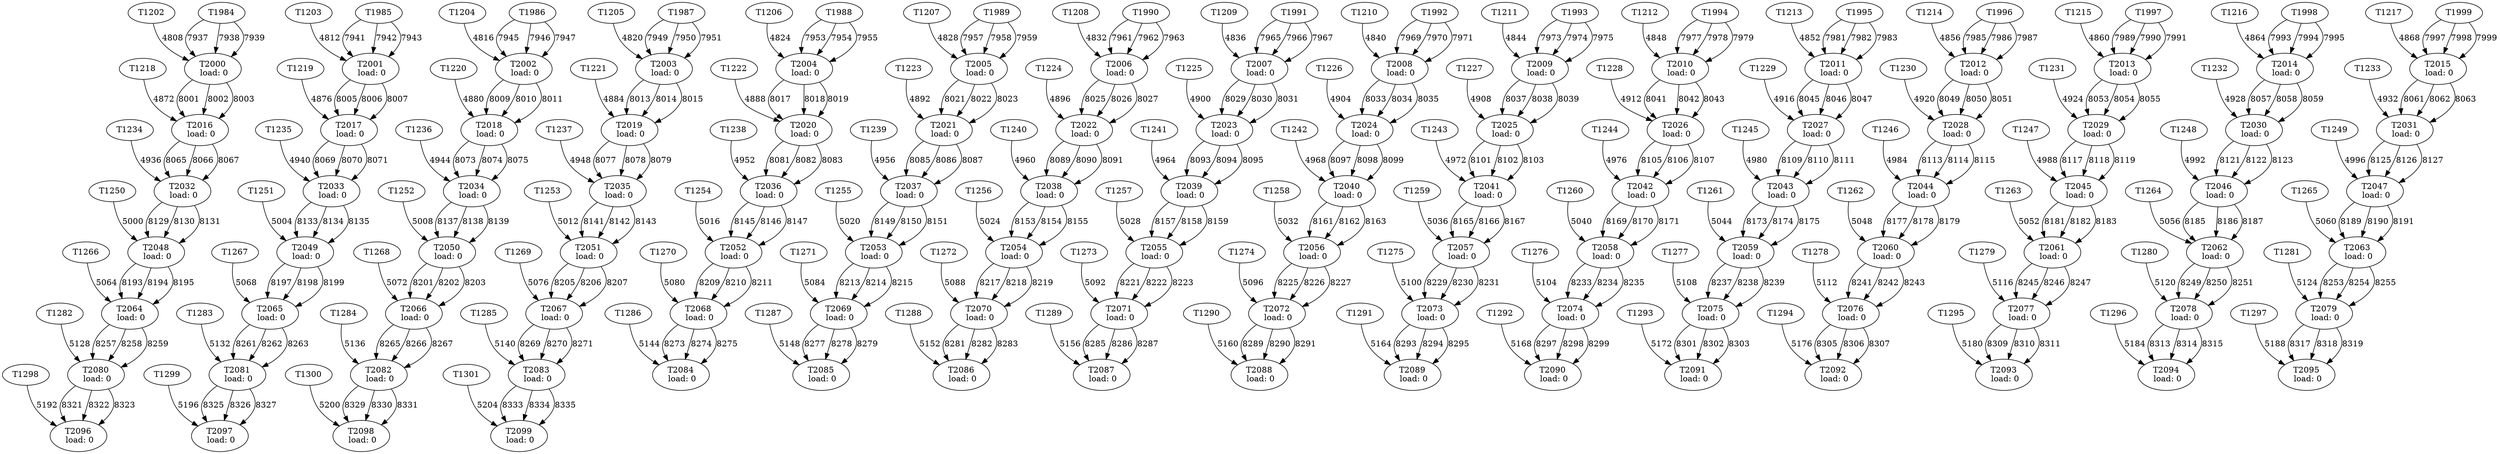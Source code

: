 digraph taskgraph {
	T2000 [label= "T2000\n load: 0"];
	T1202 -> T2000[label=4808];
	T1984 -> T2000[label=7937];
	T1984 -> T2000[label=7938];
	T1984 -> T2000[label=7939];
	T2001 [label= "T2001\n load: 0"];
	T1203 -> T2001[label=4812];
	T1985 -> T2001[label=7941];
	T1985 -> T2001[label=7942];
	T1985 -> T2001[label=7943];
	T2002 [label= "T2002\n load: 0"];
	T1204 -> T2002[label=4816];
	T1986 -> T2002[label=7945];
	T1986 -> T2002[label=7946];
	T1986 -> T2002[label=7947];
	T2003 [label= "T2003\n load: 0"];
	T1205 -> T2003[label=4820];
	T1987 -> T2003[label=7949];
	T1987 -> T2003[label=7950];
	T1987 -> T2003[label=7951];
	T2004 [label= "T2004\n load: 0"];
	T1206 -> T2004[label=4824];
	T1988 -> T2004[label=7953];
	T1988 -> T2004[label=7954];
	T1988 -> T2004[label=7955];
	T2005 [label= "T2005\n load: 0"];
	T1207 -> T2005[label=4828];
	T1989 -> T2005[label=7957];
	T1989 -> T2005[label=7958];
	T1989 -> T2005[label=7959];
	T2006 [label= "T2006\n load: 0"];
	T1208 -> T2006[label=4832];
	T1990 -> T2006[label=7961];
	T1990 -> T2006[label=7962];
	T1990 -> T2006[label=7963];
	T2007 [label= "T2007\n load: 0"];
	T1209 -> T2007[label=4836];
	T1991 -> T2007[label=7965];
	T1991 -> T2007[label=7966];
	T1991 -> T2007[label=7967];
	T2008 [label= "T2008\n load: 0"];
	T1210 -> T2008[label=4840];
	T1992 -> T2008[label=7969];
	T1992 -> T2008[label=7970];
	T1992 -> T2008[label=7971];
	T2009 [label= "T2009\n load: 0"];
	T1211 -> T2009[label=4844];
	T1993 -> T2009[label=7973];
	T1993 -> T2009[label=7974];
	T1993 -> T2009[label=7975];
	T2010 [label= "T2010\n load: 0"];
	T1212 -> T2010[label=4848];
	T1994 -> T2010[label=7977];
	T1994 -> T2010[label=7978];
	T1994 -> T2010[label=7979];
	T2011 [label= "T2011\n load: 0"];
	T1213 -> T2011[label=4852];
	T1995 -> T2011[label=7981];
	T1995 -> T2011[label=7982];
	T1995 -> T2011[label=7983];
	T2012 [label= "T2012\n load: 0"];
	T1214 -> T2012[label=4856];
	T1996 -> T2012[label=7985];
	T1996 -> T2012[label=7986];
	T1996 -> T2012[label=7987];
	T2013 [label= "T2013\n load: 0"];
	T1215 -> T2013[label=4860];
	T1997 -> T2013[label=7989];
	T1997 -> T2013[label=7990];
	T1997 -> T2013[label=7991];
	T2014 [label= "T2014\n load: 0"];
	T1216 -> T2014[label=4864];
	T1998 -> T2014[label=7993];
	T1998 -> T2014[label=7994];
	T1998 -> T2014[label=7995];
	T2015 [label= "T2015\n load: 0"];
	T1217 -> T2015[label=4868];
	T1999 -> T2015[label=7997];
	T1999 -> T2015[label=7998];
	T1999 -> T2015[label=7999];
	T2016 [label= "T2016\n load: 0"];
	T1218 -> T2016[label=4872];
	T2000 -> T2016[label=8001];
	T2000 -> T2016[label=8002];
	T2000 -> T2016[label=8003];
	T2017 [label= "T2017\n load: 0"];
	T1219 -> T2017[label=4876];
	T2001 -> T2017[label=8005];
	T2001 -> T2017[label=8006];
	T2001 -> T2017[label=8007];
	T2018 [label= "T2018\n load: 0"];
	T1220 -> T2018[label=4880];
	T2002 -> T2018[label=8009];
	T2002 -> T2018[label=8010];
	T2002 -> T2018[label=8011];
	T2019 [label= "T2019\n load: 0"];
	T1221 -> T2019[label=4884];
	T2003 -> T2019[label=8013];
	T2003 -> T2019[label=8014];
	T2003 -> T2019[label=8015];
	T2020 [label= "T2020\n load: 0"];
	T1222 -> T2020[label=4888];
	T2004 -> T2020[label=8017];
	T2004 -> T2020[label=8018];
	T2004 -> T2020[label=8019];
	T2021 [label= "T2021\n load: 0"];
	T1223 -> T2021[label=4892];
	T2005 -> T2021[label=8021];
	T2005 -> T2021[label=8022];
	T2005 -> T2021[label=8023];
	T2022 [label= "T2022\n load: 0"];
	T1224 -> T2022[label=4896];
	T2006 -> T2022[label=8025];
	T2006 -> T2022[label=8026];
	T2006 -> T2022[label=8027];
	T2023 [label= "T2023\n load: 0"];
	T1225 -> T2023[label=4900];
	T2007 -> T2023[label=8029];
	T2007 -> T2023[label=8030];
	T2007 -> T2023[label=8031];
	T2024 [label= "T2024\n load: 0"];
	T1226 -> T2024[label=4904];
	T2008 -> T2024[label=8033];
	T2008 -> T2024[label=8034];
	T2008 -> T2024[label=8035];
	T2025 [label= "T2025\n load: 0"];
	T1227 -> T2025[label=4908];
	T2009 -> T2025[label=8037];
	T2009 -> T2025[label=8038];
	T2009 -> T2025[label=8039];
	T2026 [label= "T2026\n load: 0"];
	T1228 -> T2026[label=4912];
	T2010 -> T2026[label=8041];
	T2010 -> T2026[label=8042];
	T2010 -> T2026[label=8043];
	T2027 [label= "T2027\n load: 0"];
	T1229 -> T2027[label=4916];
	T2011 -> T2027[label=8045];
	T2011 -> T2027[label=8046];
	T2011 -> T2027[label=8047];
	T2028 [label= "T2028\n load: 0"];
	T1230 -> T2028[label=4920];
	T2012 -> T2028[label=8049];
	T2012 -> T2028[label=8050];
	T2012 -> T2028[label=8051];
	T2029 [label= "T2029\n load: 0"];
	T1231 -> T2029[label=4924];
	T2013 -> T2029[label=8053];
	T2013 -> T2029[label=8054];
	T2013 -> T2029[label=8055];
	T2030 [label= "T2030\n load: 0"];
	T1232 -> T2030[label=4928];
	T2014 -> T2030[label=8057];
	T2014 -> T2030[label=8058];
	T2014 -> T2030[label=8059];
	T2031 [label= "T2031\n load: 0"];
	T1233 -> T2031[label=4932];
	T2015 -> T2031[label=8061];
	T2015 -> T2031[label=8062];
	T2015 -> T2031[label=8063];
	T2032 [label= "T2032\n load: 0"];
	T1234 -> T2032[label=4936];
	T2016 -> T2032[label=8065];
	T2016 -> T2032[label=8066];
	T2016 -> T2032[label=8067];
	T2033 [label= "T2033\n load: 0"];
	T1235 -> T2033[label=4940];
	T2017 -> T2033[label=8069];
	T2017 -> T2033[label=8070];
	T2017 -> T2033[label=8071];
	T2034 [label= "T2034\n load: 0"];
	T1236 -> T2034[label=4944];
	T2018 -> T2034[label=8073];
	T2018 -> T2034[label=8074];
	T2018 -> T2034[label=8075];
	T2035 [label= "T2035\n load: 0"];
	T1237 -> T2035[label=4948];
	T2019 -> T2035[label=8077];
	T2019 -> T2035[label=8078];
	T2019 -> T2035[label=8079];
	T2036 [label= "T2036\n load: 0"];
	T1238 -> T2036[label=4952];
	T2020 -> T2036[label=8081];
	T2020 -> T2036[label=8082];
	T2020 -> T2036[label=8083];
	T2037 [label= "T2037\n load: 0"];
	T1239 -> T2037[label=4956];
	T2021 -> T2037[label=8085];
	T2021 -> T2037[label=8086];
	T2021 -> T2037[label=8087];
	T2038 [label= "T2038\n load: 0"];
	T1240 -> T2038[label=4960];
	T2022 -> T2038[label=8089];
	T2022 -> T2038[label=8090];
	T2022 -> T2038[label=8091];
	T2039 [label= "T2039\n load: 0"];
	T1241 -> T2039[label=4964];
	T2023 -> T2039[label=8093];
	T2023 -> T2039[label=8094];
	T2023 -> T2039[label=8095];
	T2040 [label= "T2040\n load: 0"];
	T1242 -> T2040[label=4968];
	T2024 -> T2040[label=8097];
	T2024 -> T2040[label=8098];
	T2024 -> T2040[label=8099];
	T2041 [label= "T2041\n load: 0"];
	T1243 -> T2041[label=4972];
	T2025 -> T2041[label=8101];
	T2025 -> T2041[label=8102];
	T2025 -> T2041[label=8103];
	T2042 [label= "T2042\n load: 0"];
	T1244 -> T2042[label=4976];
	T2026 -> T2042[label=8105];
	T2026 -> T2042[label=8106];
	T2026 -> T2042[label=8107];
	T2043 [label= "T2043\n load: 0"];
	T1245 -> T2043[label=4980];
	T2027 -> T2043[label=8109];
	T2027 -> T2043[label=8110];
	T2027 -> T2043[label=8111];
	T2044 [label= "T2044\n load: 0"];
	T1246 -> T2044[label=4984];
	T2028 -> T2044[label=8113];
	T2028 -> T2044[label=8114];
	T2028 -> T2044[label=8115];
	T2045 [label= "T2045\n load: 0"];
	T1247 -> T2045[label=4988];
	T2029 -> T2045[label=8117];
	T2029 -> T2045[label=8118];
	T2029 -> T2045[label=8119];
	T2046 [label= "T2046\n load: 0"];
	T1248 -> T2046[label=4992];
	T2030 -> T2046[label=8121];
	T2030 -> T2046[label=8122];
	T2030 -> T2046[label=8123];
	T2047 [label= "T2047\n load: 0"];
	T1249 -> T2047[label=4996];
	T2031 -> T2047[label=8125];
	T2031 -> T2047[label=8126];
	T2031 -> T2047[label=8127];
	T2048 [label= "T2048\n load: 0"];
	T1250 -> T2048[label=5000];
	T2032 -> T2048[label=8129];
	T2032 -> T2048[label=8130];
	T2032 -> T2048[label=8131];
	T2049 [label= "T2049\n load: 0"];
	T1251 -> T2049[label=5004];
	T2033 -> T2049[label=8133];
	T2033 -> T2049[label=8134];
	T2033 -> T2049[label=8135];
	T2050 [label= "T2050\n load: 0"];
	T1252 -> T2050[label=5008];
	T2034 -> T2050[label=8137];
	T2034 -> T2050[label=8138];
	T2034 -> T2050[label=8139];
	T2051 [label= "T2051\n load: 0"];
	T1253 -> T2051[label=5012];
	T2035 -> T2051[label=8141];
	T2035 -> T2051[label=8142];
	T2035 -> T2051[label=8143];
	T2052 [label= "T2052\n load: 0"];
	T1254 -> T2052[label=5016];
	T2036 -> T2052[label=8145];
	T2036 -> T2052[label=8146];
	T2036 -> T2052[label=8147];
	T2053 [label= "T2053\n load: 0"];
	T1255 -> T2053[label=5020];
	T2037 -> T2053[label=8149];
	T2037 -> T2053[label=8150];
	T2037 -> T2053[label=8151];
	T2054 [label= "T2054\n load: 0"];
	T1256 -> T2054[label=5024];
	T2038 -> T2054[label=8153];
	T2038 -> T2054[label=8154];
	T2038 -> T2054[label=8155];
	T2055 [label= "T2055\n load: 0"];
	T1257 -> T2055[label=5028];
	T2039 -> T2055[label=8157];
	T2039 -> T2055[label=8158];
	T2039 -> T2055[label=8159];
	T2056 [label= "T2056\n load: 0"];
	T1258 -> T2056[label=5032];
	T2040 -> T2056[label=8161];
	T2040 -> T2056[label=8162];
	T2040 -> T2056[label=8163];
	T2057 [label= "T2057\n load: 0"];
	T1259 -> T2057[label=5036];
	T2041 -> T2057[label=8165];
	T2041 -> T2057[label=8166];
	T2041 -> T2057[label=8167];
	T2058 [label= "T2058\n load: 0"];
	T1260 -> T2058[label=5040];
	T2042 -> T2058[label=8169];
	T2042 -> T2058[label=8170];
	T2042 -> T2058[label=8171];
	T2059 [label= "T2059\n load: 0"];
	T1261 -> T2059[label=5044];
	T2043 -> T2059[label=8173];
	T2043 -> T2059[label=8174];
	T2043 -> T2059[label=8175];
	T2060 [label= "T2060\n load: 0"];
	T1262 -> T2060[label=5048];
	T2044 -> T2060[label=8177];
	T2044 -> T2060[label=8178];
	T2044 -> T2060[label=8179];
	T2061 [label= "T2061\n load: 0"];
	T1263 -> T2061[label=5052];
	T2045 -> T2061[label=8181];
	T2045 -> T2061[label=8182];
	T2045 -> T2061[label=8183];
	T2062 [label= "T2062\n load: 0"];
	T1264 -> T2062[label=5056];
	T2046 -> T2062[label=8185];
	T2046 -> T2062[label=8186];
	T2046 -> T2062[label=8187];
	T2063 [label= "T2063\n load: 0"];
	T1265 -> T2063[label=5060];
	T2047 -> T2063[label=8189];
	T2047 -> T2063[label=8190];
	T2047 -> T2063[label=8191];
	T2064 [label= "T2064\n load: 0"];
	T1266 -> T2064[label=5064];
	T2048 -> T2064[label=8193];
	T2048 -> T2064[label=8194];
	T2048 -> T2064[label=8195];
	T2065 [label= "T2065\n load: 0"];
	T1267 -> T2065[label=5068];
	T2049 -> T2065[label=8197];
	T2049 -> T2065[label=8198];
	T2049 -> T2065[label=8199];
	T2066 [label= "T2066\n load: 0"];
	T1268 -> T2066[label=5072];
	T2050 -> T2066[label=8201];
	T2050 -> T2066[label=8202];
	T2050 -> T2066[label=8203];
	T2067 [label= "T2067\n load: 0"];
	T1269 -> T2067[label=5076];
	T2051 -> T2067[label=8205];
	T2051 -> T2067[label=8206];
	T2051 -> T2067[label=8207];
	T2068 [label= "T2068\n load: 0"];
	T1270 -> T2068[label=5080];
	T2052 -> T2068[label=8209];
	T2052 -> T2068[label=8210];
	T2052 -> T2068[label=8211];
	T2069 [label= "T2069\n load: 0"];
	T1271 -> T2069[label=5084];
	T2053 -> T2069[label=8213];
	T2053 -> T2069[label=8214];
	T2053 -> T2069[label=8215];
	T2070 [label= "T2070\n load: 0"];
	T1272 -> T2070[label=5088];
	T2054 -> T2070[label=8217];
	T2054 -> T2070[label=8218];
	T2054 -> T2070[label=8219];
	T2071 [label= "T2071\n load: 0"];
	T1273 -> T2071[label=5092];
	T2055 -> T2071[label=8221];
	T2055 -> T2071[label=8222];
	T2055 -> T2071[label=8223];
	T2072 [label= "T2072\n load: 0"];
	T1274 -> T2072[label=5096];
	T2056 -> T2072[label=8225];
	T2056 -> T2072[label=8226];
	T2056 -> T2072[label=8227];
	T2073 [label= "T2073\n load: 0"];
	T1275 -> T2073[label=5100];
	T2057 -> T2073[label=8229];
	T2057 -> T2073[label=8230];
	T2057 -> T2073[label=8231];
	T2074 [label= "T2074\n load: 0"];
	T1276 -> T2074[label=5104];
	T2058 -> T2074[label=8233];
	T2058 -> T2074[label=8234];
	T2058 -> T2074[label=8235];
	T2075 [label= "T2075\n load: 0"];
	T1277 -> T2075[label=5108];
	T2059 -> T2075[label=8237];
	T2059 -> T2075[label=8238];
	T2059 -> T2075[label=8239];
	T2076 [label= "T2076\n load: 0"];
	T1278 -> T2076[label=5112];
	T2060 -> T2076[label=8241];
	T2060 -> T2076[label=8242];
	T2060 -> T2076[label=8243];
	T2077 [label= "T2077\n load: 0"];
	T1279 -> T2077[label=5116];
	T2061 -> T2077[label=8245];
	T2061 -> T2077[label=8246];
	T2061 -> T2077[label=8247];
	T2078 [label= "T2078\n load: 0"];
	T1280 -> T2078[label=5120];
	T2062 -> T2078[label=8249];
	T2062 -> T2078[label=8250];
	T2062 -> T2078[label=8251];
	T2079 [label= "T2079\n load: 0"];
	T1281 -> T2079[label=5124];
	T2063 -> T2079[label=8253];
	T2063 -> T2079[label=8254];
	T2063 -> T2079[label=8255];
	T2080 [label= "T2080\n load: 0"];
	T1282 -> T2080[label=5128];
	T2064 -> T2080[label=8257];
	T2064 -> T2080[label=8258];
	T2064 -> T2080[label=8259];
	T2081 [label= "T2081\n load: 0"];
	T1283 -> T2081[label=5132];
	T2065 -> T2081[label=8261];
	T2065 -> T2081[label=8262];
	T2065 -> T2081[label=8263];
	T2082 [label= "T2082\n load: 0"];
	T1284 -> T2082[label=5136];
	T2066 -> T2082[label=8265];
	T2066 -> T2082[label=8266];
	T2066 -> T2082[label=8267];
	T2083 [label= "T2083\n load: 0"];
	T1285 -> T2083[label=5140];
	T2067 -> T2083[label=8269];
	T2067 -> T2083[label=8270];
	T2067 -> T2083[label=8271];
	T2084 [label= "T2084\n load: 0"];
	T1286 -> T2084[label=5144];
	T2068 -> T2084[label=8273];
	T2068 -> T2084[label=8274];
	T2068 -> T2084[label=8275];
	T2085 [label= "T2085\n load: 0"];
	T1287 -> T2085[label=5148];
	T2069 -> T2085[label=8277];
	T2069 -> T2085[label=8278];
	T2069 -> T2085[label=8279];
	T2086 [label= "T2086\n load: 0"];
	T1288 -> T2086[label=5152];
	T2070 -> T2086[label=8281];
	T2070 -> T2086[label=8282];
	T2070 -> T2086[label=8283];
	T2087 [label= "T2087\n load: 0"];
	T1289 -> T2087[label=5156];
	T2071 -> T2087[label=8285];
	T2071 -> T2087[label=8286];
	T2071 -> T2087[label=8287];
	T2088 [label= "T2088\n load: 0"];
	T1290 -> T2088[label=5160];
	T2072 -> T2088[label=8289];
	T2072 -> T2088[label=8290];
	T2072 -> T2088[label=8291];
	T2089 [label= "T2089\n load: 0"];
	T1291 -> T2089[label=5164];
	T2073 -> T2089[label=8293];
	T2073 -> T2089[label=8294];
	T2073 -> T2089[label=8295];
	T2090 [label= "T2090\n load: 0"];
	T1292 -> T2090[label=5168];
	T2074 -> T2090[label=8297];
	T2074 -> T2090[label=8298];
	T2074 -> T2090[label=8299];
	T2091 [label= "T2091\n load: 0"];
	T1293 -> T2091[label=5172];
	T2075 -> T2091[label=8301];
	T2075 -> T2091[label=8302];
	T2075 -> T2091[label=8303];
	T2092 [label= "T2092\n load: 0"];
	T1294 -> T2092[label=5176];
	T2076 -> T2092[label=8305];
	T2076 -> T2092[label=8306];
	T2076 -> T2092[label=8307];
	T2093 [label= "T2093\n load: 0"];
	T1295 -> T2093[label=5180];
	T2077 -> T2093[label=8309];
	T2077 -> T2093[label=8310];
	T2077 -> T2093[label=8311];
	T2094 [label= "T2094\n load: 0"];
	T1296 -> T2094[label=5184];
	T2078 -> T2094[label=8313];
	T2078 -> T2094[label=8314];
	T2078 -> T2094[label=8315];
	T2095 [label= "T2095\n load: 0"];
	T1297 -> T2095[label=5188];
	T2079 -> T2095[label=8317];
	T2079 -> T2095[label=8318];
	T2079 -> T2095[label=8319];
	T2096 [label= "T2096\n load: 0"];
	T1298 -> T2096[label=5192];
	T2080 -> T2096[label=8321];
	T2080 -> T2096[label=8322];
	T2080 -> T2096[label=8323];
	T2097 [label= "T2097\n load: 0"];
	T1299 -> T2097[label=5196];
	T2081 -> T2097[label=8325];
	T2081 -> T2097[label=8326];
	T2081 -> T2097[label=8327];
	T2098 [label= "T2098\n load: 0"];
	T1300 -> T2098[label=5200];
	T2082 -> T2098[label=8329];
	T2082 -> T2098[label=8330];
	T2082 -> T2098[label=8331];
	T2099 [label= "T2099\n load: 0"];
	T1301 -> T2099[label=5204];
	T2083 -> T2099[label=8333];
	T2083 -> T2099[label=8334];
	T2083 -> T2099[label=8335];
}